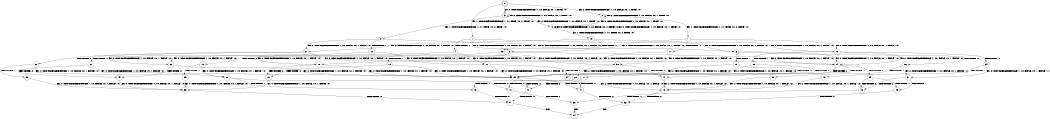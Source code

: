 digraph BCG {
size = "7, 10.5";
center = TRUE;
node [shape = circle];
0 [peripheries = 2];
0 -> 1 [label = "EX !1 !ATOMIC_EXCH_BRANCH (1, +1, TRUE, +0, 2, TRUE) !:0:"];
0 -> 2 [label = "EX !2 !ATOMIC_EXCH_BRANCH (1, +0, FALSE, +0, 1, TRUE) !:0:"];
0 -> 3 [label = "EX !0 !ATOMIC_EXCH_BRANCH (1, +0, FALSE, +0, 1, TRUE) !:0:"];
1 -> 4 [label = "TERMINATE !1"];
1 -> 5 [label = "EX !2 !ATOMIC_EXCH_BRANCH (1, +0, FALSE, +0, 1, FALSE) !:0:"];
1 -> 6 [label = "EX !0 !ATOMIC_EXCH_BRANCH (1, +0, FALSE, +0, 1, FALSE) !:0:"];
2 -> 7 [label = "EX !1 !ATOMIC_EXCH_BRANCH (1, +1, TRUE, +0, 2, TRUE) !:0:"];
2 -> 8 [label = "EX !0 !ATOMIC_EXCH_BRANCH (1, +0, FALSE, +0, 1, TRUE) !:0:"];
2 -> 2 [label = "EX !2 !ATOMIC_EXCH_BRANCH (1, +0, FALSE, +0, 1, TRUE) !:0:"];
3 -> 9 [label = "EX !1 !ATOMIC_EXCH_BRANCH (1, +1, TRUE, +0, 2, TRUE) !:0:"];
3 -> 8 [label = "EX !2 !ATOMIC_EXCH_BRANCH (1, +0, FALSE, +0, 1, TRUE) !:0:"];
3 -> 3 [label = "EX !0 !ATOMIC_EXCH_BRANCH (1, +0, FALSE, +0, 1, TRUE) !:0:"];
4 -> 10 [label = "EX !2 !ATOMIC_EXCH_BRANCH (1, +0, FALSE, +0, 1, FALSE) !:0:"];
4 -> 11 [label = "EX !0 !ATOMIC_EXCH_BRANCH (1, +0, FALSE, +0, 1, FALSE) !:0:"];
5 -> 12 [label = "TERMINATE !1"];
5 -> 13 [label = "TERMINATE !2"];
5 -> 14 [label = "EX !0 !ATOMIC_EXCH_BRANCH (1, +0, FALSE, +0, 1, FALSE) !:0:"];
6 -> 15 [label = "TERMINATE !1"];
6 -> 16 [label = "TERMINATE !0"];
6 -> 14 [label = "EX !2 !ATOMIC_EXCH_BRANCH (1, +0, FALSE, +0, 1, FALSE) !:0:"];
7 -> 17 [label = "TERMINATE !1"];
7 -> 18 [label = "EX !0 !ATOMIC_EXCH_BRANCH (1, +0, FALSE, +0, 1, FALSE) !:0:"];
7 -> 5 [label = "EX !2 !ATOMIC_EXCH_BRANCH (1, +0, FALSE, +0, 1, FALSE) !:0:"];
8 -> 19 [label = "EX !1 !ATOMIC_EXCH_BRANCH (1, +1, TRUE, +0, 2, TRUE) !:0:"];
8 -> 8 [label = "EX !2 !ATOMIC_EXCH_BRANCH (1, +0, FALSE, +0, 1, TRUE) !:0:"];
8 -> 8 [label = "EX !0 !ATOMIC_EXCH_BRANCH (1, +0, FALSE, +0, 1, TRUE) !:0:"];
9 -> 20 [label = "TERMINATE !1"];
9 -> 21 [label = "EX !2 !ATOMIC_EXCH_BRANCH (1, +0, FALSE, +0, 1, FALSE) !:0:"];
9 -> 6 [label = "EX !0 !ATOMIC_EXCH_BRANCH (1, +0, FALSE, +0, 1, FALSE) !:0:"];
10 -> 22 [label = "TERMINATE !2"];
10 -> 23 [label = "EX !0 !ATOMIC_EXCH_BRANCH (1, +0, FALSE, +0, 1, FALSE) !:0:"];
11 -> 24 [label = "TERMINATE !0"];
11 -> 23 [label = "EX !2 !ATOMIC_EXCH_BRANCH (1, +0, FALSE, +0, 1, FALSE) !:0:"];
12 -> 22 [label = "TERMINATE !2"];
12 -> 23 [label = "EX !0 !ATOMIC_EXCH_BRANCH (1, +0, FALSE, +0, 1, FALSE) !:0:"];
13 -> 25 [label = "TERMINATE !1"];
13 -> 26 [label = "EX !0 !ATOMIC_EXCH_BRANCH (1, +0, FALSE, +0, 1, FALSE) !:0:"];
14 -> 27 [label = "TERMINATE !1"];
14 -> 28 [label = "TERMINATE !2"];
14 -> 29 [label = "TERMINATE !0"];
15 -> 24 [label = "TERMINATE !0"];
15 -> 23 [label = "EX !2 !ATOMIC_EXCH_BRANCH (1, +0, FALSE, +0, 1, FALSE) !:0:"];
16 -> 30 [label = "TERMINATE !1"];
16 -> 31 [label = "EX !2 !ATOMIC_EXCH_BRANCH (1, +0, FALSE, +0, 1, FALSE) !:1:"];
17 -> 32 [label = "EX !0 !ATOMIC_EXCH_BRANCH (1, +0, FALSE, +0, 1, FALSE) !:0:"];
17 -> 10 [label = "EX !2 !ATOMIC_EXCH_BRANCH (1, +0, FALSE, +0, 1, FALSE) !:0:"];
18 -> 33 [label = "TERMINATE !1"];
18 -> 34 [label = "TERMINATE !0"];
18 -> 14 [label = "EX !2 !ATOMIC_EXCH_BRANCH (1, +0, FALSE, +0, 1, FALSE) !:0:"];
19 -> 35 [label = "TERMINATE !1"];
19 -> 21 [label = "EX !2 !ATOMIC_EXCH_BRANCH (1, +0, FALSE, +0, 1, FALSE) !:0:"];
19 -> 18 [label = "EX !0 !ATOMIC_EXCH_BRANCH (1, +0, FALSE, +0, 1, FALSE) !:0:"];
20 -> 36 [label = "EX !2 !ATOMIC_EXCH_BRANCH (1, +0, FALSE, +0, 1, FALSE) !:0:"];
20 -> 11 [label = "EX !0 !ATOMIC_EXCH_BRANCH (1, +0, FALSE, +0, 1, FALSE) !:0:"];
21 -> 37 [label = "TERMINATE !1"];
21 -> 38 [label = "TERMINATE !2"];
21 -> 14 [label = "EX !0 !ATOMIC_EXCH_BRANCH (1, +0, FALSE, +0, 1, FALSE) !:0:"];
22 -> 39 [label = "EX !0 !ATOMIC_EXCH_BRANCH (1, +0, FALSE, +0, 1, FALSE) !:0:"];
23 -> 40 [label = "TERMINATE !2"];
23 -> 41 [label = "TERMINATE !0"];
24 -> 42 [label = "EX !2 !ATOMIC_EXCH_BRANCH (1, +0, FALSE, +0, 1, FALSE) !:2:"];
25 -> 39 [label = "EX !0 !ATOMIC_EXCH_BRANCH (1, +0, FALSE, +0, 1, FALSE) !:0:"];
26 -> 43 [label = "TERMINATE !1"];
26 -> 44 [label = "TERMINATE !0"];
27 -> 40 [label = "TERMINATE !2"];
27 -> 41 [label = "TERMINATE !0"];
28 -> 43 [label = "TERMINATE !1"];
28 -> 44 [label = "TERMINATE !0"];
29 -> 45 [label = "TERMINATE !1"];
29 -> 46 [label = "TERMINATE !2"];
30 -> 42 [label = "EX !2 !ATOMIC_EXCH_BRANCH (1, +0, FALSE, +0, 1, FALSE) !:2:"];
31 -> 45 [label = "TERMINATE !1"];
31 -> 46 [label = "TERMINATE !2"];
32 -> 47 [label = "TERMINATE !0"];
32 -> 23 [label = "EX !2 !ATOMIC_EXCH_BRANCH (1, +0, FALSE, +0, 1, FALSE) !:0:"];
33 -> 47 [label = "TERMINATE !0"];
33 -> 23 [label = "EX !2 !ATOMIC_EXCH_BRANCH (1, +0, FALSE, +0, 1, FALSE) !:0:"];
34 -> 48 [label = "TERMINATE !1"];
34 -> 31 [label = "EX !2 !ATOMIC_EXCH_BRANCH (1, +0, FALSE, +0, 1, FALSE) !:1:"];
35 -> 36 [label = "EX !2 !ATOMIC_EXCH_BRANCH (1, +0, FALSE, +0, 1, FALSE) !:0:"];
35 -> 32 [label = "EX !0 !ATOMIC_EXCH_BRANCH (1, +0, FALSE, +0, 1, FALSE) !:0:"];
36 -> 49 [label = "TERMINATE !2"];
36 -> 23 [label = "EX !0 !ATOMIC_EXCH_BRANCH (1, +0, FALSE, +0, 1, FALSE) !:0:"];
37 -> 49 [label = "TERMINATE !2"];
37 -> 23 [label = "EX !0 !ATOMIC_EXCH_BRANCH (1, +0, FALSE, +0, 1, FALSE) !:0:"];
38 -> 50 [label = "TERMINATE !1"];
38 -> 26 [label = "EX !0 !ATOMIC_EXCH_BRANCH (1, +0, FALSE, +0, 1, FALSE) !:0:"];
39 -> 51 [label = "TERMINATE !0"];
40 -> 51 [label = "TERMINATE !0"];
41 -> 52 [label = "TERMINATE !2"];
42 -> 52 [label = "TERMINATE !2"];
43 -> 51 [label = "TERMINATE !0"];
44 -> 53 [label = "TERMINATE !1"];
45 -> 52 [label = "TERMINATE !2"];
46 -> 53 [label = "TERMINATE !1"];
47 -> 42 [label = "EX !2 !ATOMIC_EXCH_BRANCH (1, +0, FALSE, +0, 1, FALSE) !:2:"];
48 -> 42 [label = "EX !2 !ATOMIC_EXCH_BRANCH (1, +0, FALSE, +0, 1, FALSE) !:2:"];
49 -> 39 [label = "EX !0 !ATOMIC_EXCH_BRANCH (1, +0, FALSE, +0, 1, FALSE) !:0:"];
50 -> 39 [label = "EX !0 !ATOMIC_EXCH_BRANCH (1, +0, FALSE, +0, 1, FALSE) !:0:"];
51 -> 54 [label = "exit"];
52 -> 54 [label = "exit"];
53 -> 54 [label = "exit"];
}

